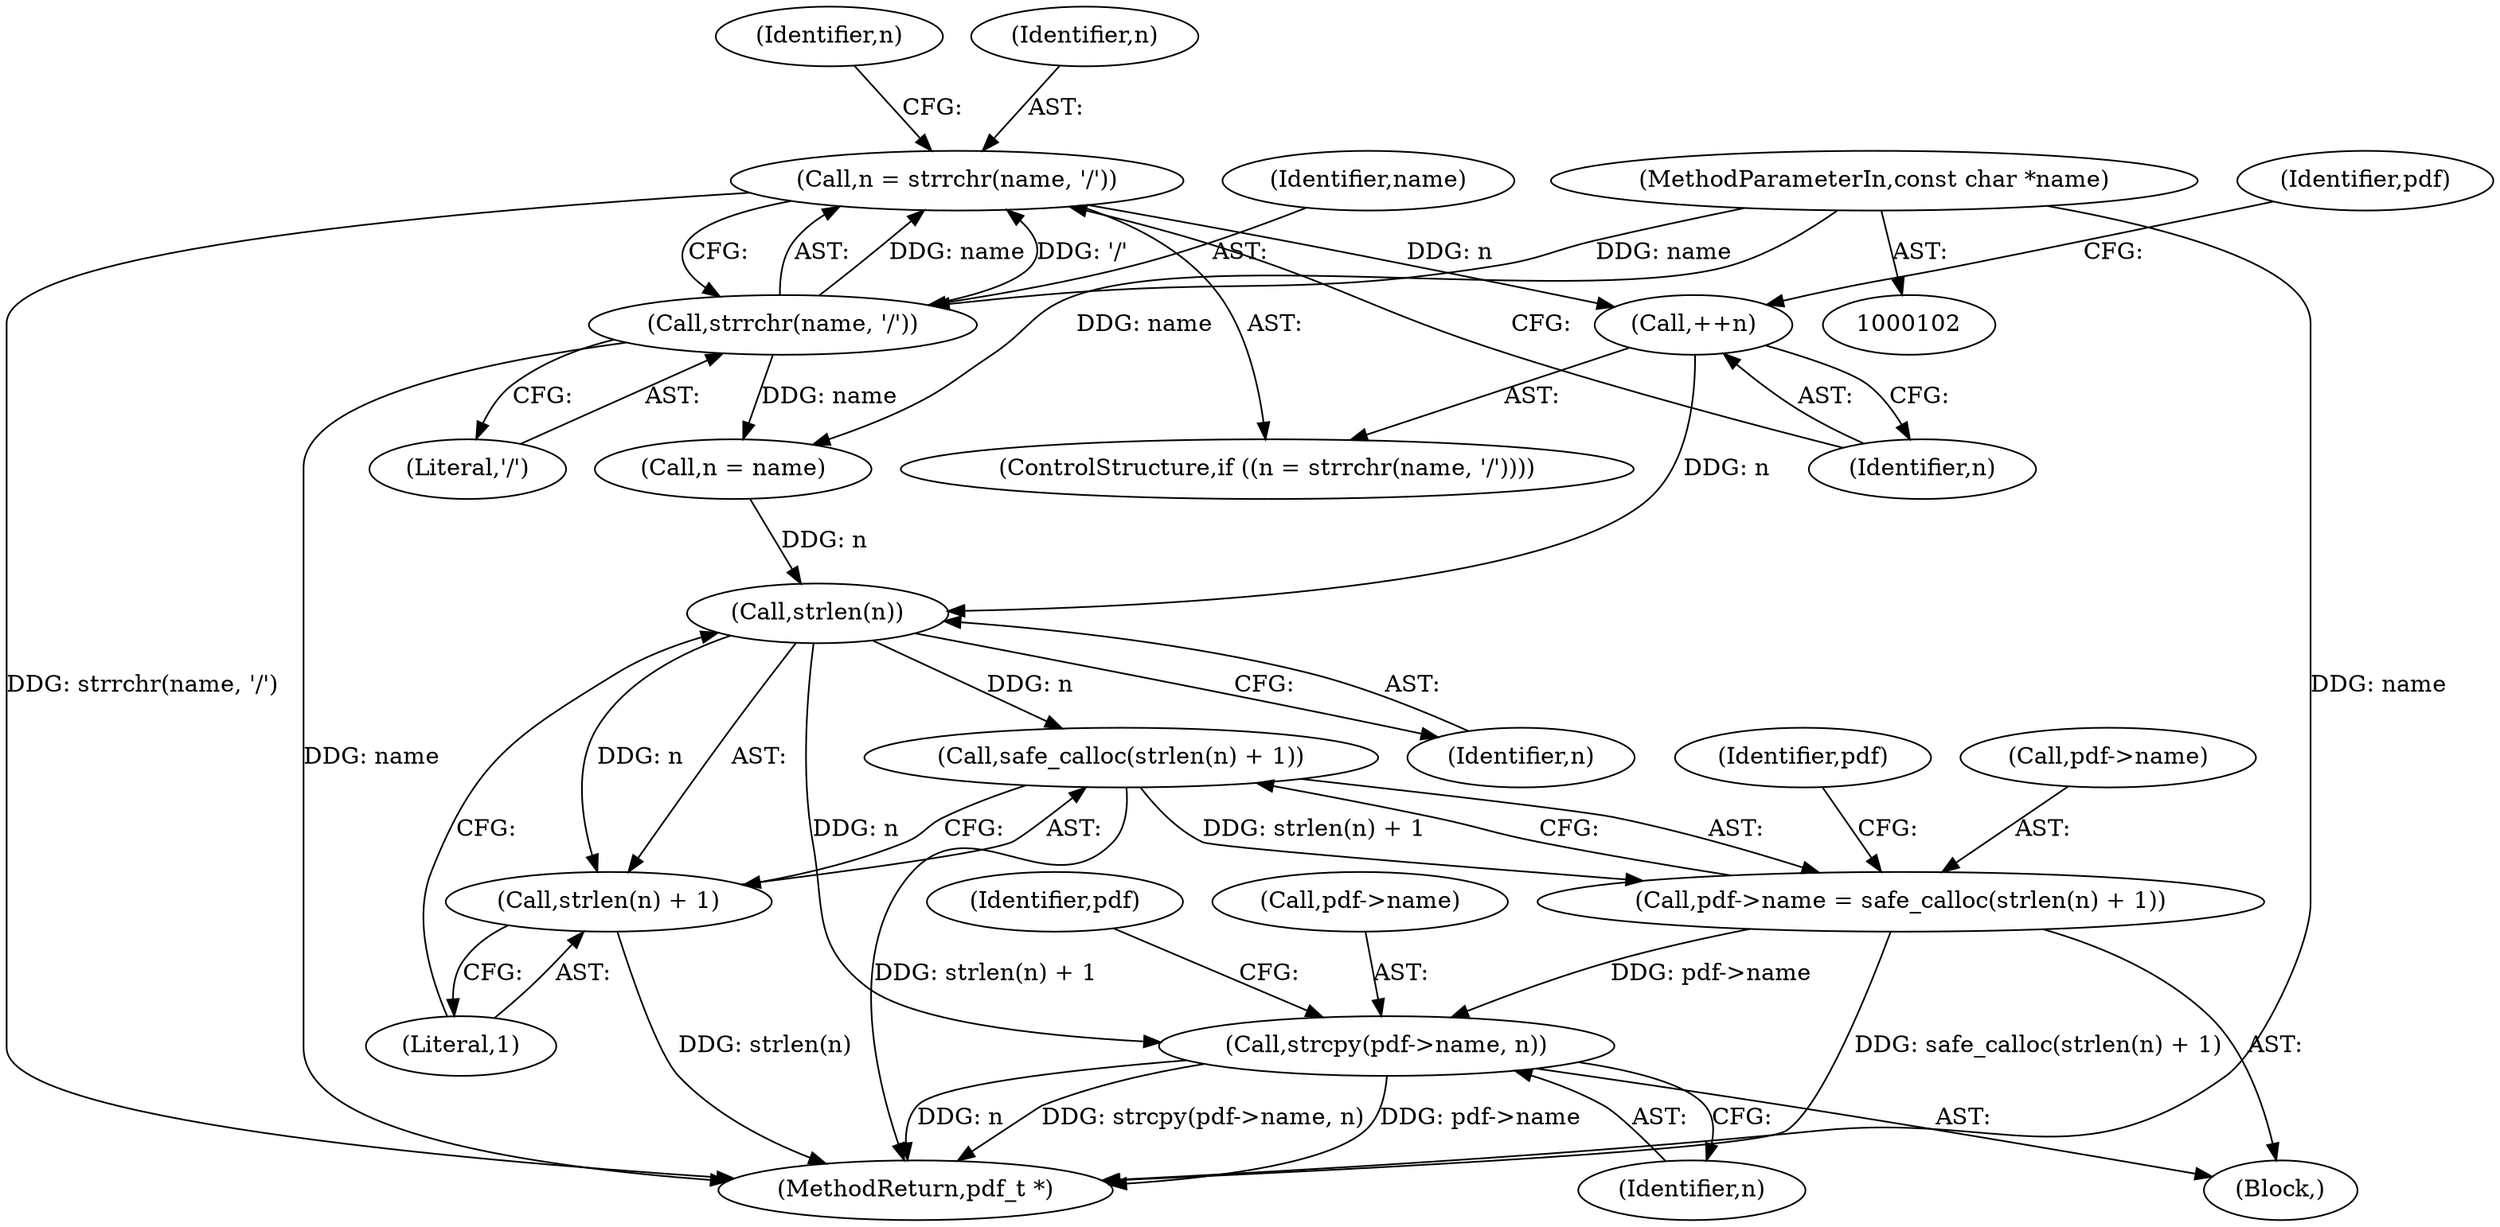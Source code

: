 digraph "0_pdfresurrect_0c4120fffa3dffe97b95c486a120eded82afe8a6_8@API" {
"1000116" [label="(Call,n = strrchr(name, '/'))"];
"1000118" [label="(Call,strrchr(name, '/'))"];
"1000103" [label="(MethodParameterIn,const char *name)"];
"1000121" [label="(Call,++n)"];
"1000133" [label="(Call,strlen(n))"];
"1000131" [label="(Call,safe_calloc(strlen(n) + 1))"];
"1000127" [label="(Call,pdf->name = safe_calloc(strlen(n) + 1))"];
"1000136" [label="(Call,strcpy(pdf->name, n))"];
"1000132" [label="(Call,strlen(n) + 1)"];
"1000136" [label="(Call,strcpy(pdf->name, n))"];
"1000120" [label="(Literal,'/')"];
"1000103" [label="(MethodParameterIn,const char *name)"];
"1000127" [label="(Call,pdf->name = safe_calloc(strlen(n) + 1))"];
"1000134" [label="(Identifier,n)"];
"1000158" [label="(Identifier,pdf)"];
"1000137" [label="(Call,pdf->name)"];
"1000159" [label="(MethodReturn,pdf_t *)"];
"1000133" [label="(Call,strlen(n))"];
"1000138" [label="(Identifier,pdf)"];
"1000116" [label="(Call,n = strrchr(name, '/'))"];
"1000131" [label="(Call,safe_calloc(strlen(n) + 1))"];
"1000125" [label="(Identifier,n)"];
"1000132" [label="(Call,strlen(n) + 1)"];
"1000129" [label="(Identifier,pdf)"];
"1000135" [label="(Literal,1)"];
"1000119" [label="(Identifier,name)"];
"1000124" [label="(Call,n = name)"];
"1000128" [label="(Call,pdf->name)"];
"1000117" [label="(Identifier,n)"];
"1000115" [label="(ControlStructure,if ((n = strrchr(name, '/'))))"];
"1000122" [label="(Identifier,n)"];
"1000140" [label="(Identifier,n)"];
"1000121" [label="(Call,++n)"];
"1000114" [label="(Block,)"];
"1000118" [label="(Call,strrchr(name, '/'))"];
"1000116" -> "1000115"  [label="AST: "];
"1000116" -> "1000118"  [label="CFG: "];
"1000117" -> "1000116"  [label="AST: "];
"1000118" -> "1000116"  [label="AST: "];
"1000122" -> "1000116"  [label="CFG: "];
"1000125" -> "1000116"  [label="CFG: "];
"1000116" -> "1000159"  [label="DDG: strrchr(name, '/')"];
"1000118" -> "1000116"  [label="DDG: name"];
"1000118" -> "1000116"  [label="DDG: '/'"];
"1000116" -> "1000121"  [label="DDG: n"];
"1000118" -> "1000120"  [label="CFG: "];
"1000119" -> "1000118"  [label="AST: "];
"1000120" -> "1000118"  [label="AST: "];
"1000118" -> "1000159"  [label="DDG: name"];
"1000103" -> "1000118"  [label="DDG: name"];
"1000118" -> "1000124"  [label="DDG: name"];
"1000103" -> "1000102"  [label="AST: "];
"1000103" -> "1000159"  [label="DDG: name"];
"1000103" -> "1000124"  [label="DDG: name"];
"1000121" -> "1000115"  [label="AST: "];
"1000121" -> "1000122"  [label="CFG: "];
"1000122" -> "1000121"  [label="AST: "];
"1000129" -> "1000121"  [label="CFG: "];
"1000121" -> "1000133"  [label="DDG: n"];
"1000133" -> "1000132"  [label="AST: "];
"1000133" -> "1000134"  [label="CFG: "];
"1000134" -> "1000133"  [label="AST: "];
"1000135" -> "1000133"  [label="CFG: "];
"1000133" -> "1000131"  [label="DDG: n"];
"1000133" -> "1000132"  [label="DDG: n"];
"1000124" -> "1000133"  [label="DDG: n"];
"1000133" -> "1000136"  [label="DDG: n"];
"1000131" -> "1000127"  [label="AST: "];
"1000131" -> "1000132"  [label="CFG: "];
"1000132" -> "1000131"  [label="AST: "];
"1000127" -> "1000131"  [label="CFG: "];
"1000131" -> "1000159"  [label="DDG: strlen(n) + 1"];
"1000131" -> "1000127"  [label="DDG: strlen(n) + 1"];
"1000127" -> "1000114"  [label="AST: "];
"1000128" -> "1000127"  [label="AST: "];
"1000138" -> "1000127"  [label="CFG: "];
"1000127" -> "1000159"  [label="DDG: safe_calloc(strlen(n) + 1)"];
"1000127" -> "1000136"  [label="DDG: pdf->name"];
"1000136" -> "1000114"  [label="AST: "];
"1000136" -> "1000140"  [label="CFG: "];
"1000137" -> "1000136"  [label="AST: "];
"1000140" -> "1000136"  [label="AST: "];
"1000158" -> "1000136"  [label="CFG: "];
"1000136" -> "1000159"  [label="DDG: n"];
"1000136" -> "1000159"  [label="DDG: strcpy(pdf->name, n)"];
"1000136" -> "1000159"  [label="DDG: pdf->name"];
"1000132" -> "1000135"  [label="CFG: "];
"1000135" -> "1000132"  [label="AST: "];
"1000132" -> "1000159"  [label="DDG: strlen(n)"];
}
